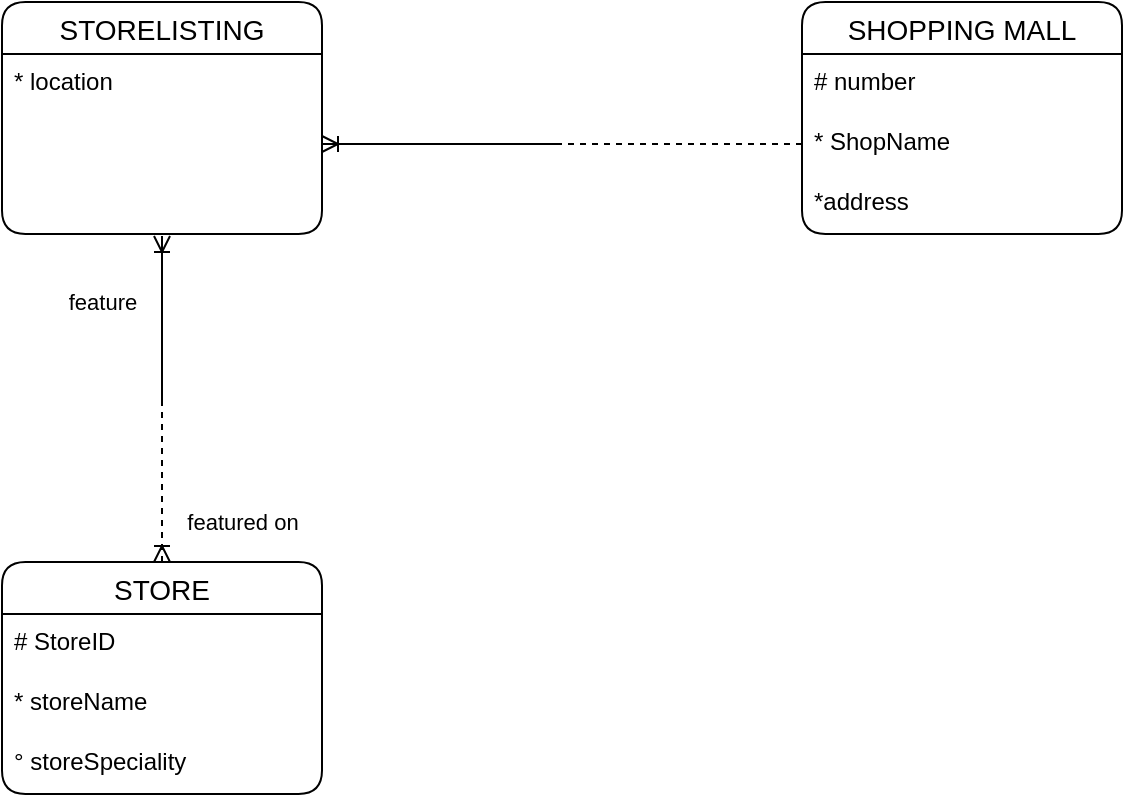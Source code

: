 <mxfile version="15.3.7" type="github">
  <diagram id="ye9cG2YyfY8V8A3SF6zT" name="Page-1">
    <mxGraphModel dx="868" dy="490" grid="1" gridSize="10" guides="1" tooltips="1" connect="1" arrows="1" fold="1" page="1" pageScale="1" pageWidth="850" pageHeight="1100" math="0" shadow="0">
      <root>
        <mxCell id="0" />
        <mxCell id="1" parent="0" />
        <mxCell id="_O5VBMtP9F_f6WcSITmZ-3" value="STORELISTING" style="swimlane;fontStyle=0;childLayout=stackLayout;horizontal=1;startSize=26;horizontalStack=0;resizeParent=1;resizeParentMax=0;resizeLast=0;collapsible=1;marginBottom=0;align=center;fontSize=14;rounded=1;" vertex="1" parent="1">
          <mxGeometry x="160" y="120" width="160" height="116" as="geometry" />
        </mxCell>
        <mxCell id="_O5VBMtP9F_f6WcSITmZ-4" value="* location&#xa;" style="text;strokeColor=none;fillColor=none;spacingLeft=4;spacingRight=4;overflow=hidden;rotatable=0;points=[[0,0.5],[1,0.5]];portConstraint=eastwest;fontSize=12;" vertex="1" parent="_O5VBMtP9F_f6WcSITmZ-3">
          <mxGeometry y="26" width="160" height="30" as="geometry" />
        </mxCell>
        <mxCell id="_O5VBMtP9F_f6WcSITmZ-7" value=" " style="text;strokeColor=none;fillColor=none;spacingLeft=4;spacingRight=4;overflow=hidden;rotatable=0;points=[[0,0.5],[1,0.5]];portConstraint=eastwest;fontSize=12;" vertex="1" parent="_O5VBMtP9F_f6WcSITmZ-3">
          <mxGeometry y="56" width="160" height="30" as="geometry" />
        </mxCell>
        <mxCell id="_O5VBMtP9F_f6WcSITmZ-8" value=" " style="text;strokeColor=none;fillColor=none;spacingLeft=4;spacingRight=4;overflow=hidden;rotatable=0;points=[[0,0.5],[1,0.5]];portConstraint=eastwest;fontSize=12;" vertex="1" parent="_O5VBMtP9F_f6WcSITmZ-3">
          <mxGeometry y="86" width="160" height="30" as="geometry" />
        </mxCell>
        <mxCell id="_O5VBMtP9F_f6WcSITmZ-9" value="SHOPPING MALL" style="swimlane;fontStyle=0;childLayout=stackLayout;horizontal=1;startSize=26;horizontalStack=0;resizeParent=1;resizeParentMax=0;resizeLast=0;collapsible=1;marginBottom=0;align=center;fontSize=14;rounded=1;" vertex="1" parent="1">
          <mxGeometry x="560" y="120" width="160" height="116" as="geometry" />
        </mxCell>
        <mxCell id="_O5VBMtP9F_f6WcSITmZ-10" value="# number" style="text;strokeColor=none;fillColor=none;spacingLeft=4;spacingRight=4;overflow=hidden;rotatable=0;points=[[0,0.5],[1,0.5]];portConstraint=eastwest;fontSize=12;" vertex="1" parent="_O5VBMtP9F_f6WcSITmZ-9">
          <mxGeometry y="26" width="160" height="30" as="geometry" />
        </mxCell>
        <mxCell id="_O5VBMtP9F_f6WcSITmZ-11" value="* ShopName" style="text;strokeColor=none;fillColor=none;spacingLeft=4;spacingRight=4;overflow=hidden;rotatable=0;points=[[0,0.5],[1,0.5]];portConstraint=eastwest;fontSize=12;" vertex="1" parent="_O5VBMtP9F_f6WcSITmZ-9">
          <mxGeometry y="56" width="160" height="30" as="geometry" />
        </mxCell>
        <mxCell id="_O5VBMtP9F_f6WcSITmZ-12" value="*address" style="text;strokeColor=none;fillColor=none;spacingLeft=4;spacingRight=4;overflow=hidden;rotatable=0;points=[[0,0.5],[1,0.5]];portConstraint=eastwest;fontSize=12;" vertex="1" parent="_O5VBMtP9F_f6WcSITmZ-9">
          <mxGeometry y="86" width="160" height="30" as="geometry" />
        </mxCell>
        <mxCell id="_O5VBMtP9F_f6WcSITmZ-19" value="featured on" style="edgeStyle=orthogonalEdgeStyle;rounded=0;orthogonalLoop=1;jettySize=auto;html=1;exitX=0.5;exitY=0;exitDx=0;exitDy=0;dashed=1;startArrow=ERoneToMany;startFill=0;endArrow=none;endFill=0;" edge="1" parent="1" source="_O5VBMtP9F_f6WcSITmZ-13">
          <mxGeometry x="-0.5" y="-40" relative="1" as="geometry">
            <mxPoint x="240" y="320" as="targetPoint" />
            <mxPoint as="offset" />
          </mxGeometry>
        </mxCell>
        <mxCell id="_O5VBMtP9F_f6WcSITmZ-13" value="STORE" style="swimlane;fontStyle=0;childLayout=stackLayout;horizontal=1;startSize=26;horizontalStack=0;resizeParent=1;resizeParentMax=0;resizeLast=0;collapsible=1;marginBottom=0;align=center;fontSize=14;rounded=1;" vertex="1" parent="1">
          <mxGeometry x="160" y="400" width="160" height="116" as="geometry" />
        </mxCell>
        <mxCell id="_O5VBMtP9F_f6WcSITmZ-14" value="# StoreID" style="text;strokeColor=none;fillColor=none;spacingLeft=4;spacingRight=4;overflow=hidden;rotatable=0;points=[[0,0.5],[1,0.5]];portConstraint=eastwest;fontSize=12;" vertex="1" parent="_O5VBMtP9F_f6WcSITmZ-13">
          <mxGeometry y="26" width="160" height="30" as="geometry" />
        </mxCell>
        <mxCell id="_O5VBMtP9F_f6WcSITmZ-15" value="* storeName" style="text;strokeColor=none;fillColor=none;spacingLeft=4;spacingRight=4;overflow=hidden;rotatable=0;points=[[0,0.5],[1,0.5]];portConstraint=eastwest;fontSize=12;" vertex="1" parent="_O5VBMtP9F_f6WcSITmZ-13">
          <mxGeometry y="56" width="160" height="30" as="geometry" />
        </mxCell>
        <mxCell id="_O5VBMtP9F_f6WcSITmZ-16" value="° storeSpeciality" style="text;strokeColor=none;fillColor=none;spacingLeft=4;spacingRight=4;overflow=hidden;rotatable=0;points=[[0,0.5],[1,0.5]];portConstraint=eastwest;fontSize=12;" vertex="1" parent="_O5VBMtP9F_f6WcSITmZ-13">
          <mxGeometry y="86" width="160" height="30" as="geometry" />
        </mxCell>
        <mxCell id="_O5VBMtP9F_f6WcSITmZ-17" style="edgeStyle=orthogonalEdgeStyle;rounded=0;orthogonalLoop=1;jettySize=auto;html=1;exitX=1;exitY=0.5;exitDx=0;exitDy=0;endArrow=none;endFill=0;startArrow=ERoneToMany;startFill=0;" edge="1" parent="1" source="_O5VBMtP9F_f6WcSITmZ-7">
          <mxGeometry relative="1" as="geometry">
            <mxPoint x="440" y="191" as="targetPoint" />
          </mxGeometry>
        </mxCell>
        <mxCell id="_O5VBMtP9F_f6WcSITmZ-18" style="edgeStyle=orthogonalEdgeStyle;rounded=0;orthogonalLoop=1;jettySize=auto;html=1;exitX=0;exitY=0.5;exitDx=0;exitDy=0;endArrow=none;endFill=0;dashed=1;" edge="1" parent="1" source="_O5VBMtP9F_f6WcSITmZ-11">
          <mxGeometry relative="1" as="geometry">
            <mxPoint x="440" y="191" as="targetPoint" />
          </mxGeometry>
        </mxCell>
        <mxCell id="_O5VBMtP9F_f6WcSITmZ-20" value="feature" style="edgeStyle=orthogonalEdgeStyle;rounded=0;orthogonalLoop=1;jettySize=auto;html=1;exitX=0.5;exitY=1.033;exitDx=0;exitDy=0;endArrow=none;endFill=0;startArrow=ERoneToMany;startFill=0;exitPerimeter=0;" edge="1" parent="1" source="_O5VBMtP9F_f6WcSITmZ-8">
          <mxGeometry x="-0.205" y="-30" relative="1" as="geometry">
            <mxPoint x="240" y="320" as="targetPoint" />
            <mxPoint x="220" y="290" as="sourcePoint" />
            <mxPoint as="offset" />
          </mxGeometry>
        </mxCell>
      </root>
    </mxGraphModel>
  </diagram>
</mxfile>

